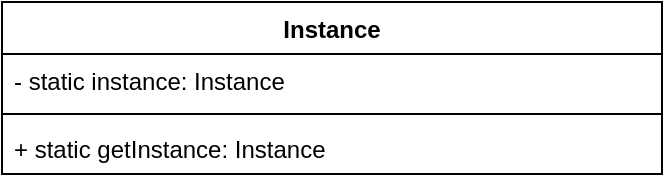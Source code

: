 <mxfile version="13.5.7" type="device"><diagram id="C5RBs43oDa-KdzZeNtuy" name="Page-1"><mxGraphModel dx="1008" dy="482" grid="1" gridSize="10" guides="1" tooltips="1" connect="1" arrows="1" fold="1" page="1" pageScale="1" pageWidth="827" pageHeight="1169" math="0" shadow="0"><root><mxCell id="WIyWlLk6GJQsqaUBKTNV-0"/><mxCell id="WIyWlLk6GJQsqaUBKTNV-1" parent="WIyWlLk6GJQsqaUBKTNV-0"/><mxCell id="5Q15tcpSFqJRFcTFcNGw-0" value="Instance" style="swimlane;fontStyle=1;align=center;verticalAlign=top;childLayout=stackLayout;horizontal=1;startSize=26;horizontalStack=0;resizeParent=1;resizeParentMax=0;resizeLast=0;collapsible=1;marginBottom=0;" vertex="1" parent="WIyWlLk6GJQsqaUBKTNV-1"><mxGeometry x="250" y="90" width="330" height="86" as="geometry"/></mxCell><mxCell id="5Q15tcpSFqJRFcTFcNGw-1" value="- static instance: Instance" style="text;strokeColor=none;fillColor=none;align=left;verticalAlign=top;spacingLeft=4;spacingRight=4;overflow=hidden;rotatable=0;points=[[0,0.5],[1,0.5]];portConstraint=eastwest;" vertex="1" parent="5Q15tcpSFqJRFcTFcNGw-0"><mxGeometry y="26" width="330" height="26" as="geometry"/></mxCell><mxCell id="5Q15tcpSFqJRFcTFcNGw-2" value="" style="line;strokeWidth=1;fillColor=none;align=left;verticalAlign=middle;spacingTop=-1;spacingLeft=3;spacingRight=3;rotatable=0;labelPosition=right;points=[];portConstraint=eastwest;" vertex="1" parent="5Q15tcpSFqJRFcTFcNGw-0"><mxGeometry y="52" width="330" height="8" as="geometry"/></mxCell><mxCell id="5Q15tcpSFqJRFcTFcNGw-3" value="+ static getInstance: Instance" style="text;strokeColor=none;fillColor=none;align=left;verticalAlign=top;spacingLeft=4;spacingRight=4;overflow=hidden;rotatable=0;points=[[0,0.5],[1,0.5]];portConstraint=eastwest;" vertex="1" parent="5Q15tcpSFqJRFcTFcNGw-0"><mxGeometry y="60" width="330" height="26" as="geometry"/></mxCell></root></mxGraphModel></diagram></mxfile>
